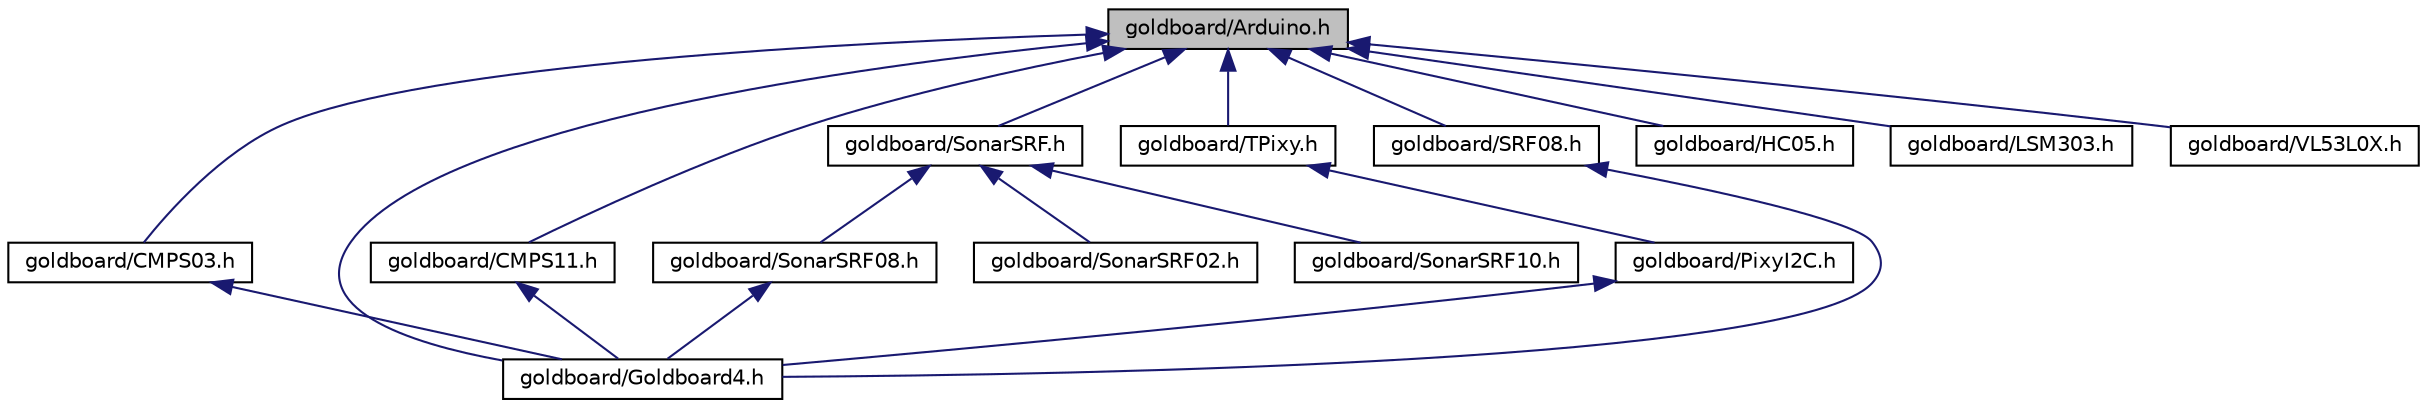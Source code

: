 digraph "goldboard/Arduino.h"
{
  edge [fontname="Helvetica",fontsize="10",labelfontname="Helvetica",labelfontsize="10"];
  node [fontname="Helvetica",fontsize="10",shape=record];
  Node11 [label="goldboard/Arduino.h",height=0.2,width=0.4,color="black", fillcolor="grey75", style="filled", fontcolor="black"];
  Node11 -> Node12 [dir="back",color="midnightblue",fontsize="10",style="solid",fontname="Helvetica"];
  Node12 [label="goldboard/CMPS03.h",height=0.2,width=0.4,color="black", fillcolor="white", style="filled",URL="$CMPS03_8h.html",tooltip="Treiber für das CMPS03 Kompass Modul. "];
  Node12 -> Node13 [dir="back",color="midnightblue",fontsize="10",style="solid",fontname="Helvetica"];
  Node13 [label="goldboard/Goldboard4.h",height=0.2,width=0.4,color="black", fillcolor="white", style="filled",URL="$Goldboard4_8h.html",tooltip="Driver for Goldboard4 (w. Atmega32). "];
  Node11 -> Node14 [dir="back",color="midnightblue",fontsize="10",style="solid",fontname="Helvetica"];
  Node14 [label="goldboard/CMPS11.h",height=0.2,width=0.4,color="black", fillcolor="white", style="filled",URL="$CMPS11_8h.html",tooltip="Driver for the CMPS11 compass module. "];
  Node14 -> Node13 [dir="back",color="midnightblue",fontsize="10",style="solid",fontname="Helvetica"];
  Node11 -> Node13 [dir="back",color="midnightblue",fontsize="10",style="solid",fontname="Helvetica"];
  Node11 -> Node15 [dir="back",color="midnightblue",fontsize="10",style="solid",fontname="Helvetica"];
  Node15 [label="goldboard/SonarSRF.h",height=0.2,width=0.4,color="black", fillcolor="white", style="filled",URL="$SonarSRF_8h_source.html"];
  Node15 -> Node16 [dir="back",color="midnightblue",fontsize="10",style="solid",fontname="Helvetica"];
  Node16 [label="goldboard/SonarSRF08.h",height=0.2,width=0.4,color="black", fillcolor="white", style="filled",URL="$SonarSRF08_8h.html",tooltip="Driver for the SRF08 US sensor. "];
  Node16 -> Node13 [dir="back",color="midnightblue",fontsize="10",style="solid",fontname="Helvetica"];
  Node15 -> Node17 [dir="back",color="midnightblue",fontsize="10",style="solid",fontname="Helvetica"];
  Node17 [label="goldboard/SonarSRF02.h",height=0.2,width=0.4,color="black", fillcolor="white", style="filled",URL="$SonarSRF02_8h_source.html"];
  Node15 -> Node18 [dir="back",color="midnightblue",fontsize="10",style="solid",fontname="Helvetica"];
  Node18 [label="goldboard/SonarSRF10.h",height=0.2,width=0.4,color="black", fillcolor="white", style="filled",URL="$SonarSRF10_8h_source.html"];
  Node11 -> Node19 [dir="back",color="midnightblue",fontsize="10",style="solid",fontname="Helvetica"];
  Node19 [label="goldboard/TPixy.h",height=0.2,width=0.4,color="black", fillcolor="white", style="filled",URL="$TPixy_8h_source.html"];
  Node19 -> Node20 [dir="back",color="midnightblue",fontsize="10",style="solid",fontname="Helvetica"];
  Node20 [label="goldboard/PixyI2C.h",height=0.2,width=0.4,color="black", fillcolor="white", style="filled",URL="$PixyI2C_8h.html",tooltip="Driver for the PixyI2C module. "];
  Node20 -> Node13 [dir="back",color="midnightblue",fontsize="10",style="solid",fontname="Helvetica"];
  Node11 -> Node21 [dir="back",color="midnightblue",fontsize="10",style="solid",fontname="Helvetica"];
  Node21 [label="goldboard/SRF08.h",height=0.2,width=0.4,color="black", fillcolor="white", style="filled",URL="$SRF08_8h_source.html"];
  Node21 -> Node13 [dir="back",color="midnightblue",fontsize="10",style="solid",fontname="Helvetica"];
  Node11 -> Node22 [dir="back",color="midnightblue",fontsize="10",style="solid",fontname="Helvetica"];
  Node22 [label="goldboard/HC05.h",height=0.2,width=0.4,color="black", fillcolor="white", style="filled",URL="$HC05_8h.html",tooltip="Bluetooth library for the RN42 firmware flashed on an HC05 module. "];
  Node11 -> Node23 [dir="back",color="midnightblue",fontsize="10",style="solid",fontname="Helvetica"];
  Node23 [label="goldboard/LSM303.h",height=0.2,width=0.4,color="black", fillcolor="white", style="filled",URL="$LSM303_8h_source.html"];
  Node11 -> Node24 [dir="back",color="midnightblue",fontsize="10",style="solid",fontname="Helvetica"];
  Node24 [label="goldboard/VL53L0X.h",height=0.2,width=0.4,color="black", fillcolor="white", style="filled",URL="$VL53L0X_8h.html",tooltip="Driver for the VL53L0X laser sensor. "];
}
